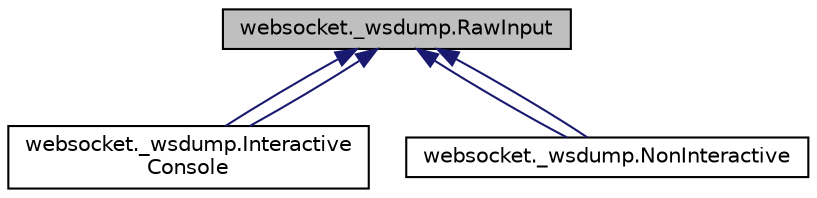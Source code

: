 digraph "websocket._wsdump.RawInput"
{
 // LATEX_PDF_SIZE
  edge [fontname="Helvetica",fontsize="10",labelfontname="Helvetica",labelfontsize="10"];
  node [fontname="Helvetica",fontsize="10",shape=record];
  Node1 [label="websocket._wsdump.RawInput",height=0.2,width=0.4,color="black", fillcolor="grey75", style="filled", fontcolor="black",tooltip=" "];
  Node1 -> Node2 [dir="back",color="midnightblue",fontsize="10",style="solid",fontname="Helvetica"];
  Node2 [label="websocket._wsdump.Interactive\lConsole",height=0.2,width=0.4,color="black", fillcolor="white", style="filled",URL="$classwebsocket_1_1__wsdump_1_1InteractiveConsole.html",tooltip=" "];
  Node1 -> Node2 [dir="back",color="midnightblue",fontsize="10",style="solid",fontname="Helvetica"];
  Node1 -> Node3 [dir="back",color="midnightblue",fontsize="10",style="solid",fontname="Helvetica"];
  Node3 [label="websocket._wsdump.NonInteractive",height=0.2,width=0.4,color="black", fillcolor="white", style="filled",URL="$classwebsocket_1_1__wsdump_1_1NonInteractive.html",tooltip=" "];
  Node1 -> Node3 [dir="back",color="midnightblue",fontsize="10",style="solid",fontname="Helvetica"];
}
